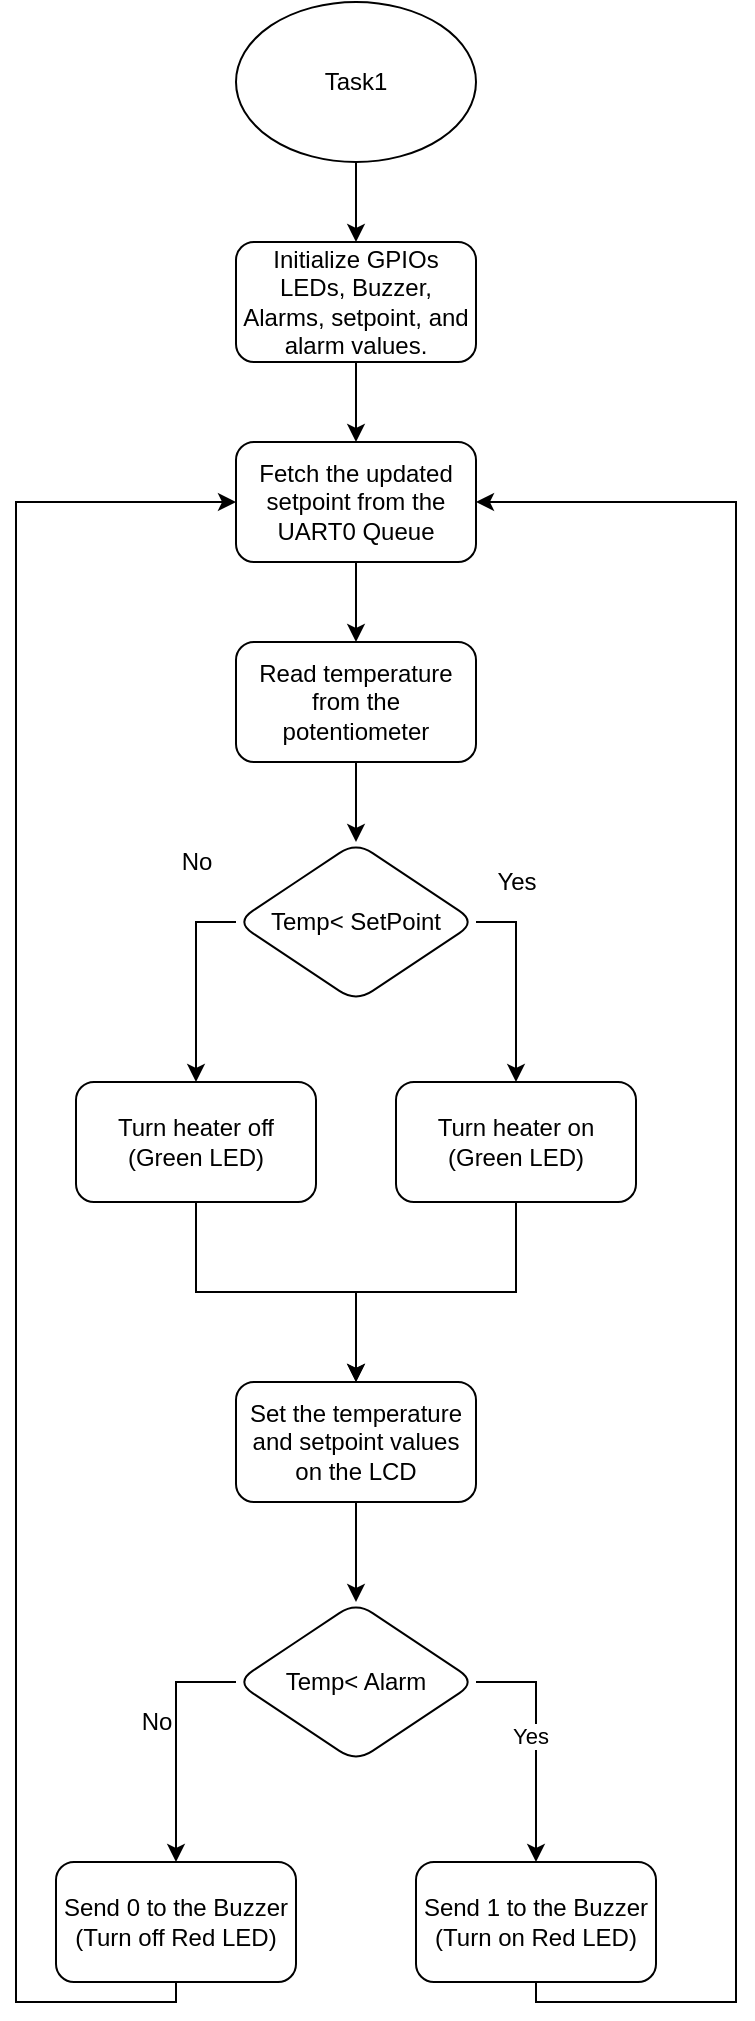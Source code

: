 <mxfile version="18.0.5" type="device" pages="3"><diagram id="xUUMWvaCJ9ZViCD91Cn-" name="Page-1"><mxGraphModel dx="2588" dy="1164" grid="1" gridSize="10" guides="1" tooltips="1" connect="1" arrows="1" fold="1" page="1" pageScale="1" pageWidth="850" pageHeight="1100" math="0" shadow="0"><root><mxCell id="0"/><mxCell id="1" parent="0"/><mxCell id="5oh8rvZyey8GO9eOl8LO-3" value="" style="edgeStyle=orthogonalEdgeStyle;rounded=0;orthogonalLoop=1;jettySize=auto;html=1;" edge="1" parent="1" source="5oh8rvZyey8GO9eOl8LO-1" target="5oh8rvZyey8GO9eOl8LO-2"><mxGeometry relative="1" as="geometry"/></mxCell><mxCell id="5oh8rvZyey8GO9eOl8LO-1" value="Task1" style="ellipse;whiteSpace=wrap;html=1;" vertex="1" parent="1"><mxGeometry x="200" y="50" width="120" height="80" as="geometry"/></mxCell><mxCell id="5oh8rvZyey8GO9eOl8LO-5" value="" style="edgeStyle=orthogonalEdgeStyle;rounded=0;orthogonalLoop=1;jettySize=auto;html=1;" edge="1" parent="1" source="5oh8rvZyey8GO9eOl8LO-2" target="5oh8rvZyey8GO9eOl8LO-4"><mxGeometry relative="1" as="geometry"/></mxCell><mxCell id="5oh8rvZyey8GO9eOl8LO-2" value="Initialize GPIOs LEDs, Buzzer, Alarms, setpoint, and alarm values." style="rounded=1;whiteSpace=wrap;html=1;" vertex="1" parent="1"><mxGeometry x="200" y="170" width="120" height="60" as="geometry"/></mxCell><mxCell id="5oh8rvZyey8GO9eOl8LO-7" value="" style="edgeStyle=orthogonalEdgeStyle;rounded=0;orthogonalLoop=1;jettySize=auto;html=1;" edge="1" parent="1" source="5oh8rvZyey8GO9eOl8LO-4" target="5oh8rvZyey8GO9eOl8LO-6"><mxGeometry relative="1" as="geometry"/></mxCell><mxCell id="5oh8rvZyey8GO9eOl8LO-4" value="Fetch the updated setpoint from the UART0 Queue" style="whiteSpace=wrap;html=1;rounded=1;" vertex="1" parent="1"><mxGeometry x="200" y="270" width="120" height="60" as="geometry"/></mxCell><mxCell id="5oh8rvZyey8GO9eOl8LO-9" value="" style="edgeStyle=orthogonalEdgeStyle;rounded=0;orthogonalLoop=1;jettySize=auto;html=1;" edge="1" parent="1" source="5oh8rvZyey8GO9eOl8LO-6" target="5oh8rvZyey8GO9eOl8LO-8"><mxGeometry relative="1" as="geometry"/></mxCell><mxCell id="5oh8rvZyey8GO9eOl8LO-6" value="Read temperature from the potentiometer" style="whiteSpace=wrap;html=1;rounded=1;" vertex="1" parent="1"><mxGeometry x="200" y="370" width="120" height="60" as="geometry"/></mxCell><mxCell id="5oh8rvZyey8GO9eOl8LO-11" value="" style="edgeStyle=orthogonalEdgeStyle;rounded=0;orthogonalLoop=1;jettySize=auto;html=1;" edge="1" parent="1" source="5oh8rvZyey8GO9eOl8LO-8" target="5oh8rvZyey8GO9eOl8LO-10"><mxGeometry relative="1" as="geometry"><Array as="points"><mxPoint x="340" y="510"/></Array></mxGeometry></mxCell><mxCell id="5oh8rvZyey8GO9eOl8LO-13" value="" style="edgeStyle=orthogonalEdgeStyle;rounded=0;orthogonalLoop=1;jettySize=auto;html=1;exitX=0;exitY=0.5;exitDx=0;exitDy=0;" edge="1" parent="1" source="5oh8rvZyey8GO9eOl8LO-8" target="5oh8rvZyey8GO9eOl8LO-12"><mxGeometry relative="1" as="geometry"/></mxCell><mxCell id="5oh8rvZyey8GO9eOl8LO-8" value="Temp&amp;lt; SetPoint" style="rhombus;whiteSpace=wrap;html=1;rounded=1;" vertex="1" parent="1"><mxGeometry x="200" y="470" width="120" height="80" as="geometry"/></mxCell><mxCell id="5oh8rvZyey8GO9eOl8LO-20" style="edgeStyle=orthogonalEdgeStyle;rounded=0;orthogonalLoop=1;jettySize=auto;html=1;entryX=0.5;entryY=0;entryDx=0;entryDy=0;" edge="1" parent="1" source="5oh8rvZyey8GO9eOl8LO-10" target="5oh8rvZyey8GO9eOl8LO-18"><mxGeometry relative="1" as="geometry"/></mxCell><mxCell id="5oh8rvZyey8GO9eOl8LO-10" value="Turn heater on&lt;br&gt;(Green LED)" style="whiteSpace=wrap;html=1;rounded=1;" vertex="1" parent="1"><mxGeometry x="280" y="590" width="120" height="60" as="geometry"/></mxCell><mxCell id="5oh8rvZyey8GO9eOl8LO-19" value="" style="edgeStyle=orthogonalEdgeStyle;rounded=0;orthogonalLoop=1;jettySize=auto;html=1;" edge="1" parent="1" source="5oh8rvZyey8GO9eOl8LO-12" target="5oh8rvZyey8GO9eOl8LO-18"><mxGeometry relative="1" as="geometry"/></mxCell><mxCell id="5oh8rvZyey8GO9eOl8LO-12" value="Turn heater off&lt;br&gt;(Green LED)" style="whiteSpace=wrap;html=1;rounded=1;direction=west;" vertex="1" parent="1"><mxGeometry x="120" y="590" width="120" height="60" as="geometry"/></mxCell><mxCell id="5oh8rvZyey8GO9eOl8LO-14" value="Yes" style="text;html=1;align=center;verticalAlign=middle;resizable=0;points=[];autosize=1;strokeColor=none;fillColor=none;" vertex="1" parent="1"><mxGeometry x="320" y="480" width="40" height="20" as="geometry"/></mxCell><mxCell id="5oh8rvZyey8GO9eOl8LO-15" value="No" style="text;html=1;align=center;verticalAlign=middle;resizable=0;points=[];autosize=1;strokeColor=none;fillColor=none;" vertex="1" parent="1"><mxGeometry x="165" y="470" width="30" height="20" as="geometry"/></mxCell><mxCell id="5oh8rvZyey8GO9eOl8LO-22" value="" style="edgeStyle=orthogonalEdgeStyle;rounded=0;orthogonalLoop=1;jettySize=auto;html=1;" edge="1" parent="1" source="5oh8rvZyey8GO9eOl8LO-18" target="5oh8rvZyey8GO9eOl8LO-21"><mxGeometry relative="1" as="geometry"/></mxCell><mxCell id="5oh8rvZyey8GO9eOl8LO-18" value="Set the temperature and setpoint values on the LCD" style="whiteSpace=wrap;html=1;rounded=1;" vertex="1" parent="1"><mxGeometry x="200" y="740" width="120" height="60" as="geometry"/></mxCell><mxCell id="5oh8rvZyey8GO9eOl8LO-24" value="" style="edgeStyle=orthogonalEdgeStyle;rounded=0;orthogonalLoop=1;jettySize=auto;html=1;exitX=1;exitY=0.5;exitDx=0;exitDy=0;" edge="1" parent="1" source="5oh8rvZyey8GO9eOl8LO-21" target="5oh8rvZyey8GO9eOl8LO-23"><mxGeometry relative="1" as="geometry"/></mxCell><mxCell id="5oh8rvZyey8GO9eOl8LO-28" value="Yes" style="edgeLabel;html=1;align=center;verticalAlign=middle;resizable=0;points=[];" vertex="1" connectable="0" parent="5oh8rvZyey8GO9eOl8LO-24"><mxGeometry x="-0.061" y="-3" relative="1" as="geometry"><mxPoint as="offset"/></mxGeometry></mxCell><mxCell id="5oh8rvZyey8GO9eOl8LO-21" value="Temp&amp;lt; Alarm" style="rhombus;whiteSpace=wrap;html=1;rounded=1;" vertex="1" parent="1"><mxGeometry x="200" y="850" width="120" height="80" as="geometry"/></mxCell><mxCell id="5oh8rvZyey8GO9eOl8LO-29" style="edgeStyle=orthogonalEdgeStyle;rounded=0;orthogonalLoop=1;jettySize=auto;html=1;exitX=0.5;exitY=1;exitDx=0;exitDy=0;" edge="1" parent="1" source="5oh8rvZyey8GO9eOl8LO-23" target="5oh8rvZyey8GO9eOl8LO-4"><mxGeometry relative="1" as="geometry"><Array as="points"><mxPoint x="350" y="1050"/><mxPoint x="450" y="1050"/><mxPoint x="450" y="300"/></Array></mxGeometry></mxCell><mxCell id="5oh8rvZyey8GO9eOl8LO-23" value="Send 1 to the Buzzer&lt;br&gt;(Turn on Red LED)" style="whiteSpace=wrap;html=1;rounded=1;" vertex="1" parent="1"><mxGeometry x="290" y="980" width="120" height="60" as="geometry"/></mxCell><mxCell id="5oh8rvZyey8GO9eOl8LO-25" value="" style="edgeStyle=orthogonalEdgeStyle;rounded=0;orthogonalLoop=1;jettySize=auto;html=1;exitX=0;exitY=0.5;exitDx=0;exitDy=0;" edge="1" parent="1" target="5oh8rvZyey8GO9eOl8LO-26" source="5oh8rvZyey8GO9eOl8LO-21"><mxGeometry relative="1" as="geometry"><mxPoint x="140" y="890" as="sourcePoint"/></mxGeometry></mxCell><mxCell id="5oh8rvZyey8GO9eOl8LO-30" style="edgeStyle=orthogonalEdgeStyle;rounded=0;orthogonalLoop=1;jettySize=auto;html=1;entryX=0;entryY=0.5;entryDx=0;entryDy=0;exitX=0.5;exitY=1;exitDx=0;exitDy=0;" edge="1" parent="1" source="5oh8rvZyey8GO9eOl8LO-26" target="5oh8rvZyey8GO9eOl8LO-4"><mxGeometry relative="1" as="geometry"><Array as="points"><mxPoint x="170" y="1050"/><mxPoint x="90" y="1050"/><mxPoint x="90" y="300"/></Array></mxGeometry></mxCell><mxCell id="5oh8rvZyey8GO9eOl8LO-26" value="Send 0 to the Buzzer&lt;br&gt;(Turn off Red LED)" style="whiteSpace=wrap;html=1;rounded=1;" vertex="1" parent="1"><mxGeometry x="110" y="980" width="120" height="60" as="geometry"/></mxCell><mxCell id="5oh8rvZyey8GO9eOl8LO-27" value="No" style="text;html=1;align=center;verticalAlign=middle;resizable=0;points=[];autosize=1;strokeColor=none;fillColor=none;" vertex="1" parent="1"><mxGeometry x="145" y="900" width="30" height="20" as="geometry"/></mxCell></root></mxGraphModel></diagram><diagram id="otLF50fOMQIP7BkWW4Ea" name="Page-2"><mxGraphModel dx="494" dy="582" grid="1" gridSize="10" guides="1" tooltips="1" connect="1" arrows="1" fold="1" page="1" pageScale="1" pageWidth="850" pageHeight="1100" math="0" shadow="0"><root><mxCell id="0"/><mxCell id="1" parent="0"/><mxCell id="ERdWir1y_8mUjlK6DLfd-3" value="" style="edgeStyle=orthogonalEdgeStyle;rounded=0;orthogonalLoop=1;jettySize=auto;html=1;" edge="1" parent="1" source="ERdWir1y_8mUjlK6DLfd-1" target="ERdWir1y_8mUjlK6DLfd-2"><mxGeometry relative="1" as="geometry"/></mxCell><mxCell id="ERdWir1y_8mUjlK6DLfd-1" value="Task 2" style="ellipse;whiteSpace=wrap;html=1;" vertex="1" parent="1"><mxGeometry x="160" y="70" width="120" height="80" as="geometry"/></mxCell><mxCell id="ERdWir1y_8mUjlK6DLfd-5" value="" style="edgeStyle=orthogonalEdgeStyle;rounded=0;orthogonalLoop=1;jettySize=auto;html=1;" edge="1" parent="1" source="ERdWir1y_8mUjlK6DLfd-2" target="ERdWir1y_8mUjlK6DLfd-4"><mxGeometry relative="1" as="geometry"/></mxCell><mxCell id="ERdWir1y_8mUjlK6DLfd-2" value="UART0 Initilization" style="rounded=1;whiteSpace=wrap;html=1;" vertex="1" parent="1"><mxGeometry x="160" y="190" width="120" height="60" as="geometry"/></mxCell><mxCell id="ERdWir1y_8mUjlK6DLfd-7" value="" style="edgeStyle=orthogonalEdgeStyle;rounded=0;orthogonalLoop=1;jettySize=auto;html=1;" edge="1" parent="1" source="ERdWir1y_8mUjlK6DLfd-4" target="ERdWir1y_8mUjlK6DLfd-6"><mxGeometry relative="1" as="geometry"/></mxCell><mxCell id="ERdWir1y_8mUjlK6DLfd-4" value="Print &quot;Enter Temperature Setpoint&quot;" style="whiteSpace=wrap;html=1;rounded=1;" vertex="1" parent="1"><mxGeometry x="160" y="290" width="120" height="60" as="geometry"/></mxCell><mxCell id="ERdWir1y_8mUjlK6DLfd-9" value="" style="edgeStyle=orthogonalEdgeStyle;rounded=0;orthogonalLoop=1;jettySize=auto;html=1;" edge="1" parent="1" source="ERdWir1y_8mUjlK6DLfd-6" target="ERdWir1y_8mUjlK6DLfd-8"><mxGeometry relative="1" as="geometry"/></mxCell><mxCell id="ERdWir1y_8mUjlK6DLfd-6" value="Read number input and send it to Task1 through Queue" style="whiteSpace=wrap;html=1;rounded=1;" vertex="1" parent="1"><mxGeometry x="160" y="380" width="120" height="60" as="geometry"/></mxCell><mxCell id="ERdWir1y_8mUjlK6DLfd-10" style="edgeStyle=orthogonalEdgeStyle;rounded=0;orthogonalLoop=1;jettySize=auto;html=1;entryX=1;entryY=0.75;entryDx=0;entryDy=0;exitX=0.5;exitY=1;exitDx=0;exitDy=0;" edge="1" parent="1" source="ERdWir1y_8mUjlK6DLfd-8" target="ERdWir1y_8mUjlK6DLfd-2"><mxGeometry relative="1" as="geometry"><Array as="points"><mxPoint x="220" y="550"/><mxPoint x="300" y="550"/><mxPoint x="300" y="235"/></Array></mxGeometry></mxCell><mxCell id="ERdWir1y_8mUjlK6DLfd-8" value="Print &quot;Setpoint changed&quot;" style="whiteSpace=wrap;html=1;rounded=1;" vertex="1" parent="1"><mxGeometry x="160" y="480" width="120" height="60" as="geometry"/></mxCell><mxCell id="ERdWir1y_8mUjlK6DLfd-13" value="" style="edgeStyle=orthogonalEdgeStyle;rounded=0;orthogonalLoop=1;jettySize=auto;html=1;" edge="1" parent="1" source="ERdWir1y_8mUjlK6DLfd-11" target="ERdWir1y_8mUjlK6DLfd-12"><mxGeometry relative="1" as="geometry"/></mxCell><mxCell id="ERdWir1y_8mUjlK6DLfd-11" value="Task 3" style="ellipse;whiteSpace=wrap;html=1;" vertex="1" parent="1"><mxGeometry x="530" y="130" width="120" height="80" as="geometry"/></mxCell><mxCell id="ERdWir1y_8mUjlK6DLfd-15" value="" style="edgeStyle=orthogonalEdgeStyle;rounded=0;orthogonalLoop=1;jettySize=auto;html=1;" edge="1" parent="1" source="ERdWir1y_8mUjlK6DLfd-12" target="ERdWir1y_8mUjlK6DLfd-14"><mxGeometry relative="1" as="geometry"/></mxCell><mxCell id="ERdWir1y_8mUjlK6DLfd-12" value="LCD Initilzation" style="rounded=1;whiteSpace=wrap;html=1;" vertex="1" parent="1"><mxGeometry x="530" y="250" width="120" height="60" as="geometry"/></mxCell><mxCell id="ERdWir1y_8mUjlK6DLfd-17" value="" style="edgeStyle=orthogonalEdgeStyle;rounded=0;orthogonalLoop=1;jettySize=auto;html=1;" edge="1" parent="1" source="ERdWir1y_8mUjlK6DLfd-14" target="ERdWir1y_8mUjlK6DLfd-16"><mxGeometry relative="1" as="geometry"/></mxCell><mxCell id="ERdWir1y_8mUjlK6DLfd-14" value="Get measured and setpoint temperatures from Task1 through Queues" style="whiteSpace=wrap;html=1;rounded=1;" vertex="1" parent="1"><mxGeometry x="530" y="350" width="120" height="60" as="geometry"/></mxCell><mxCell id="ERdWir1y_8mUjlK6DLfd-19" value="" style="edgeStyle=orthogonalEdgeStyle;rounded=0;orthogonalLoop=1;jettySize=auto;html=1;" edge="1" parent="1" source="ERdWir1y_8mUjlK6DLfd-16" target="ERdWir1y_8mUjlK6DLfd-18"><mxGeometry relative="1" as="geometry"/></mxCell><mxCell id="ERdWir1y_8mUjlK6DLfd-16" value="Print measured and setpoint temperatures on the LCD" style="whiteSpace=wrap;html=1;rounded=1;" vertex="1" parent="1"><mxGeometry x="530" y="450" width="120" height="60" as="geometry"/></mxCell><mxCell id="ERdWir1y_8mUjlK6DLfd-20" style="edgeStyle=orthogonalEdgeStyle;rounded=0;orthogonalLoop=1;jettySize=auto;html=1;entryX=1;entryY=0.75;entryDx=0;entryDy=0;exitX=0.5;exitY=1;exitDx=0;exitDy=0;" edge="1" parent="1" source="ERdWir1y_8mUjlK6DLfd-18" target="ERdWir1y_8mUjlK6DLfd-12"><mxGeometry relative="1" as="geometry"><Array as="points"><mxPoint x="590" y="620"/><mxPoint x="680" y="620"/><mxPoint x="680" y="295"/></Array></mxGeometry></mxCell><mxCell id="ERdWir1y_8mUjlK6DLfd-18" value="Delay for 1 Second" style="whiteSpace=wrap;html=1;rounded=1;" vertex="1" parent="1"><mxGeometry x="530" y="550" width="120" height="60" as="geometry"/></mxCell></root></mxGraphModel></diagram><diagram id="m4ErLw_Naw17ObM97_P-" name="Page-3"><mxGraphModel dx="494" dy="582" grid="1" gridSize="10" guides="1" tooltips="1" connect="1" arrows="1" fold="1" page="1" pageScale="1" pageWidth="850" pageHeight="1100" math="0" shadow="0"><root><mxCell id="0"/><mxCell id="1" parent="0"/><mxCell id="soq9yYDxJtW4oEfL6zoH-3" value="" style="edgeStyle=orthogonalEdgeStyle;rounded=0;orthogonalLoop=1;jettySize=auto;html=1;" edge="1" parent="1" source="soq9yYDxJtW4oEfL6zoH-1" target="soq9yYDxJtW4oEfL6zoH-2"><mxGeometry relative="1" as="geometry"/></mxCell><mxCell id="soq9yYDxJtW4oEfL6zoH-1" value="Task 4" style="ellipse;whiteSpace=wrap;html=1;" vertex="1" parent="1"><mxGeometry x="170" y="120" width="120" height="80" as="geometry"/></mxCell><mxCell id="soq9yYDxJtW4oEfL6zoH-5" value="" style="edgeStyle=orthogonalEdgeStyle;rounded=0;orthogonalLoop=1;jettySize=auto;html=1;" edge="1" parent="1" source="soq9yYDxJtW4oEfL6zoH-2" target="soq9yYDxJtW4oEfL6zoH-4"><mxGeometry relative="1" as="geometry"/></mxCell><mxCell id="soq9yYDxJtW4oEfL6zoH-2" value="Initialize Buzzer" style="rounded=1;whiteSpace=wrap;html=1;" vertex="1" parent="1"><mxGeometry x="170" y="240" width="120" height="60" as="geometry"/></mxCell><mxCell id="soq9yYDxJtW4oEfL6zoH-11" value="" style="edgeStyle=orthogonalEdgeStyle;rounded=0;orthogonalLoop=1;jettySize=auto;html=1;" edge="1" parent="1" source="soq9yYDxJtW4oEfL6zoH-4" target="soq9yYDxJtW4oEfL6zoH-10"><mxGeometry relative="1" as="geometry"/></mxCell><mxCell id="soq9yYDxJtW4oEfL6zoH-4" value="Get Buzzer state from Task1" style="whiteSpace=wrap;html=1;rounded=1;" vertex="1" parent="1"><mxGeometry x="170" y="350" width="120" height="60" as="geometry"/></mxCell><mxCell id="soq9yYDxJtW4oEfL6zoH-13" value="" style="edgeStyle=orthogonalEdgeStyle;rounded=0;orthogonalLoop=1;jettySize=auto;html=1;exitX=1;exitY=0.5;exitDx=0;exitDy=0;" edge="1" parent="1" source="soq9yYDxJtW4oEfL6zoH-10" target="soq9yYDxJtW4oEfL6zoH-12"><mxGeometry relative="1" as="geometry"/></mxCell><mxCell id="soq9yYDxJtW4oEfL6zoH-16" value="Yes" style="edgeLabel;html=1;align=center;verticalAlign=middle;resizable=0;points=[];" vertex="1" connectable="0" parent="soq9yYDxJtW4oEfL6zoH-13"><mxGeometry x="0.186" y="-4" relative="1" as="geometry"><mxPoint as="offset"/></mxGeometry></mxCell><mxCell id="soq9yYDxJtW4oEfL6zoH-15" value="" style="edgeStyle=orthogonalEdgeStyle;rounded=0;orthogonalLoop=1;jettySize=auto;html=1;" edge="1" parent="1" source="soq9yYDxJtW4oEfL6zoH-10" target="soq9yYDxJtW4oEfL6zoH-14"><mxGeometry relative="1" as="geometry"/></mxCell><mxCell id="soq9yYDxJtW4oEfL6zoH-17" value="No" style="edgeLabel;html=1;align=center;verticalAlign=middle;resizable=0;points=[];" vertex="1" connectable="0" parent="soq9yYDxJtW4oEfL6zoH-15"><mxGeometry x="0.24" y="2" relative="1" as="geometry"><mxPoint as="offset"/></mxGeometry></mxCell><mxCell id="soq9yYDxJtW4oEfL6zoH-10" value="Buzzer = 1" style="rhombus;whiteSpace=wrap;html=1;rounded=1;" vertex="1" parent="1"><mxGeometry x="190" y="460" width="80" height="80" as="geometry"/></mxCell><mxCell id="soq9yYDxJtW4oEfL6zoH-19" style="edgeStyle=orthogonalEdgeStyle;rounded=0;orthogonalLoop=1;jettySize=auto;html=1;entryX=1;entryY=0.5;entryDx=0;entryDy=0;exitX=0.5;exitY=1;exitDx=0;exitDy=0;" edge="1" parent="1" source="soq9yYDxJtW4oEfL6zoH-12" target="soq9yYDxJtW4oEfL6zoH-4"><mxGeometry relative="1" as="geometry"><Array as="points"><mxPoint x="330" y="680"/><mxPoint x="420" y="680"/><mxPoint x="420" y="380"/></Array></mxGeometry></mxCell><mxCell id="soq9yYDxJtW4oEfL6zoH-12" value="Turn Buzzer ON" style="whiteSpace=wrap;html=1;rounded=1;" vertex="1" parent="1"><mxGeometry x="270" y="580" width="120" height="60" as="geometry"/></mxCell><mxCell id="soq9yYDxJtW4oEfL6zoH-18" style="edgeStyle=orthogonalEdgeStyle;rounded=0;orthogonalLoop=1;jettySize=auto;html=1;entryX=0;entryY=0.5;entryDx=0;entryDy=0;" edge="1" parent="1" source="soq9yYDxJtW4oEfL6zoH-14" target="soq9yYDxJtW4oEfL6zoH-4"><mxGeometry relative="1" as="geometry"><Array as="points"><mxPoint x="120" y="680"/><mxPoint x="30" y="680"/><mxPoint x="30" y="380"/></Array></mxGeometry></mxCell><mxCell id="soq9yYDxJtW4oEfL6zoH-14" value="Turn Buzzer OFF" style="whiteSpace=wrap;html=1;rounded=1;" vertex="1" parent="1"><mxGeometry x="60" y="580" width="120" height="60" as="geometry"/></mxCell></root></mxGraphModel></diagram></mxfile>